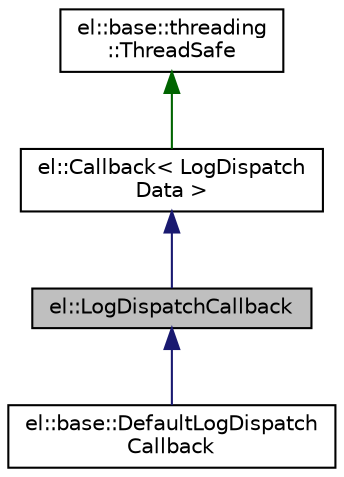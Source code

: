 digraph "el::LogDispatchCallback"
{
  edge [fontname="Helvetica",fontsize="10",labelfontname="Helvetica",labelfontsize="10"];
  node [fontname="Helvetica",fontsize="10",shape=record];
  Node1 [label="el::LogDispatchCallback",height=0.2,width=0.4,color="black", fillcolor="grey75", style="filled" fontcolor="black"];
  Node2 -> Node1 [dir="back",color="midnightblue",fontsize="10",style="solid",fontname="Helvetica"];
  Node2 [label="el::Callback\< LogDispatch\lData \>",height=0.2,width=0.4,color="black", fillcolor="white", style="filled",URL="$classel_1_1_callback.html"];
  Node3 -> Node2 [dir="back",color="darkgreen",fontsize="10",style="solid",fontname="Helvetica"];
  Node3 [label="el::base::threading\l::ThreadSafe",height=0.2,width=0.4,color="black", fillcolor="white", style="filled",URL="$classel_1_1base_1_1threading_1_1_thread_safe.html",tooltip="Base of thread safe class, this class is inheritable-only. "];
  Node1 -> Node4 [dir="back",color="midnightblue",fontsize="10",style="solid",fontname="Helvetica"];
  Node4 [label="el::base::DefaultLogDispatch\lCallback",height=0.2,width=0.4,color="black", fillcolor="white", style="filled",URL="$classel_1_1base_1_1_default_log_dispatch_callback.html"];
}
